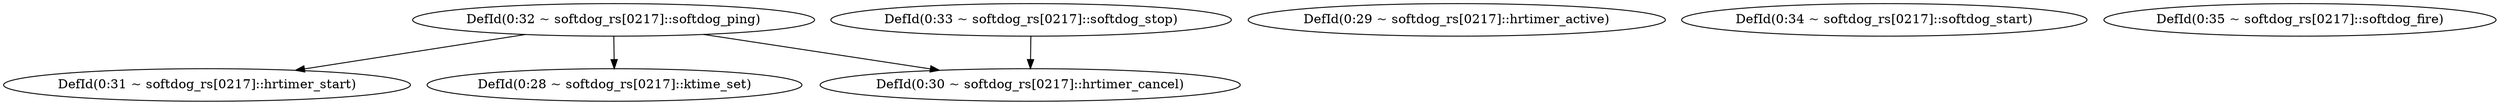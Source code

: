 strict digraph {
"DefId(0:31 ~ softdog_rs[0217]::hrtimer_start)";
"DefId(0:32 ~ softdog_rs[0217]::softdog_ping)";
"DefId(0:29 ~ softdog_rs[0217]::hrtimer_active)";
"DefId(0:28 ~ softdog_rs[0217]::ktime_set)";
"DefId(0:34 ~ softdog_rs[0217]::softdog_start)";
"DefId(0:30 ~ softdog_rs[0217]::hrtimer_cancel)";
"DefId(0:33 ~ softdog_rs[0217]::softdog_stop)";
"DefId(0:35 ~ softdog_rs[0217]::softdog_fire)";
"DefId(0:32 ~ softdog_rs[0217]::softdog_ping)" -> "DefId(0:31 ~ softdog_rs[0217]::hrtimer_start)";
"DefId(0:32 ~ softdog_rs[0217]::softdog_ping)" -> "DefId(0:28 ~ softdog_rs[0217]::ktime_set)";
"DefId(0:32 ~ softdog_rs[0217]::softdog_ping)" -> "DefId(0:30 ~ softdog_rs[0217]::hrtimer_cancel)";
"DefId(0:33 ~ softdog_rs[0217]::softdog_stop)" -> "DefId(0:30 ~ softdog_rs[0217]::hrtimer_cancel)";
}

